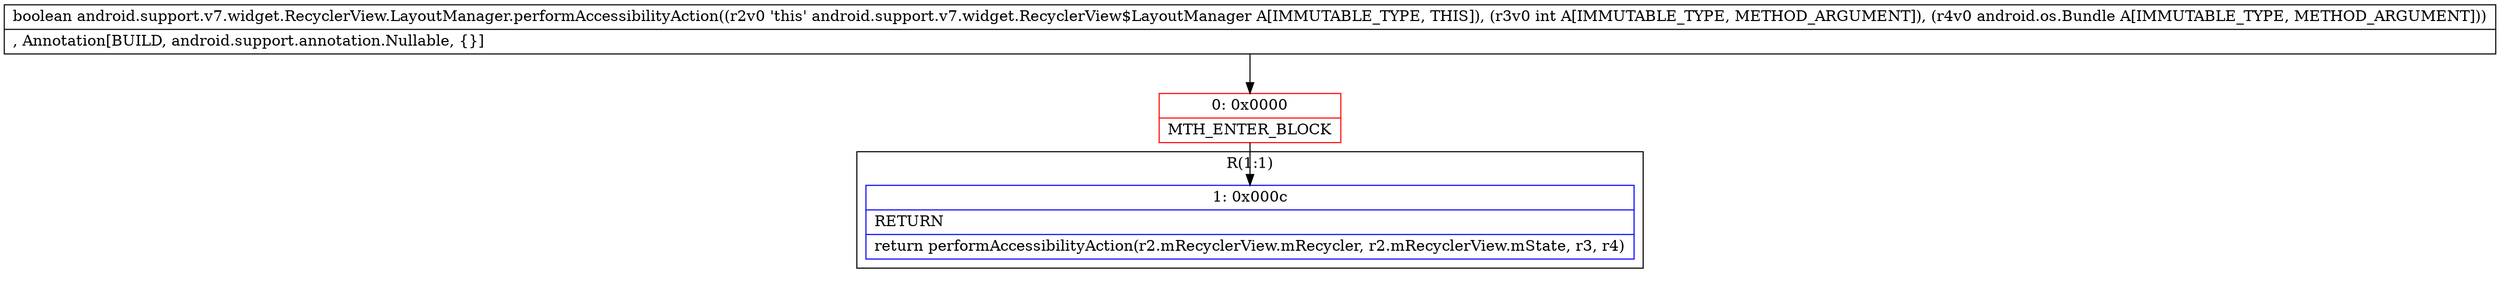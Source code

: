 digraph "CFG forandroid.support.v7.widget.RecyclerView.LayoutManager.performAccessibilityAction(ILandroid\/os\/Bundle;)Z" {
subgraph cluster_Region_500981246 {
label = "R(1:1)";
node [shape=record,color=blue];
Node_1 [shape=record,label="{1\:\ 0x000c|RETURN\l|return performAccessibilityAction(r2.mRecyclerView.mRecycler, r2.mRecyclerView.mState, r3, r4)\l}"];
}
Node_0 [shape=record,color=red,label="{0\:\ 0x0000|MTH_ENTER_BLOCK\l}"];
MethodNode[shape=record,label="{boolean android.support.v7.widget.RecyclerView.LayoutManager.performAccessibilityAction((r2v0 'this' android.support.v7.widget.RecyclerView$LayoutManager A[IMMUTABLE_TYPE, THIS]), (r3v0 int A[IMMUTABLE_TYPE, METHOD_ARGUMENT]), (r4v0 android.os.Bundle A[IMMUTABLE_TYPE, METHOD_ARGUMENT]))  | , Annotation[BUILD, android.support.annotation.Nullable, \{\}]\l}"];
MethodNode -> Node_0;
Node_0 -> Node_1;
}

